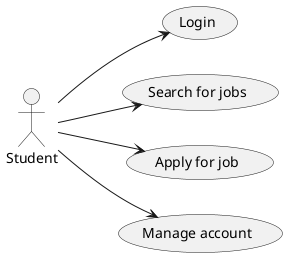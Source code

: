 @startuml
left to right direction
Student --> (Login)
Student -->(Search for jobs)
Student -->(Apply for job)
Student -->(Manage account)
@enduml